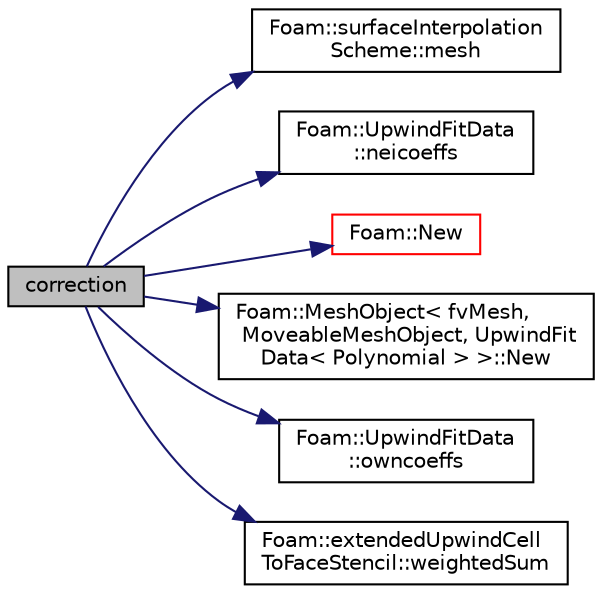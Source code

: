 digraph "correction"
{
  bgcolor="transparent";
  edge [fontname="Helvetica",fontsize="10",labelfontname="Helvetica",labelfontsize="10"];
  node [fontname="Helvetica",fontsize="10",shape=record];
  rankdir="LR";
  Node341 [label="correction",height=0.2,width=0.4,color="black", fillcolor="grey75", style="filled", fontcolor="black"];
  Node341 -> Node342 [color="midnightblue",fontsize="10",style="solid",fontname="Helvetica"];
  Node342 [label="Foam::surfaceInterpolation\lScheme::mesh",height=0.2,width=0.4,color="black",URL="$a24109.html#a470f06cfb9b6ee887cd85d63de275607",tooltip="Return mesh reference. "];
  Node341 -> Node343 [color="midnightblue",fontsize="10",style="solid",fontname="Helvetica"];
  Node343 [label="Foam::UpwindFitData\l::neicoeffs",height=0.2,width=0.4,color="black",URL="$a24093.html#ac6d41ba9c3066aaf601c413a1315ff2c",tooltip="Return reference to neighbour fit coefficients. "];
  Node341 -> Node344 [color="midnightblue",fontsize="10",style="solid",fontname="Helvetica"];
  Node344 [label="Foam::New",height=0.2,width=0.4,color="red",URL="$a21851.html#a9d62cf14554c95e83f83f14909d9e0ec"];
  Node341 -> Node671 [color="midnightblue",fontsize="10",style="solid",fontname="Helvetica"];
  Node671 [label="Foam::MeshObject\< fvMesh,\l MoveableMeshObject, UpwindFit\lData\< Polynomial \> \>::New",height=0.2,width=0.4,color="black",URL="$a28289.html#ab61cc2091ec1fd7e08e8948e84235a05"];
  Node341 -> Node672 [color="midnightblue",fontsize="10",style="solid",fontname="Helvetica"];
  Node672 [label="Foam::UpwindFitData\l::owncoeffs",height=0.2,width=0.4,color="black",URL="$a24093.html#acbcd68e075260f0831014a4eb49195eb",tooltip="Return reference to owner fit coefficients. "];
  Node341 -> Node673 [color="midnightblue",fontsize="10",style="solid",fontname="Helvetica"];
  Node673 [label="Foam::extendedUpwindCell\lToFaceStencil::weightedSum",height=0.2,width=0.4,color="black",URL="$a23505.html#a8ff7fadde7ecf64b66855d3b262a9feb",tooltip="Sum vol field contributions to create face values. "];
}

